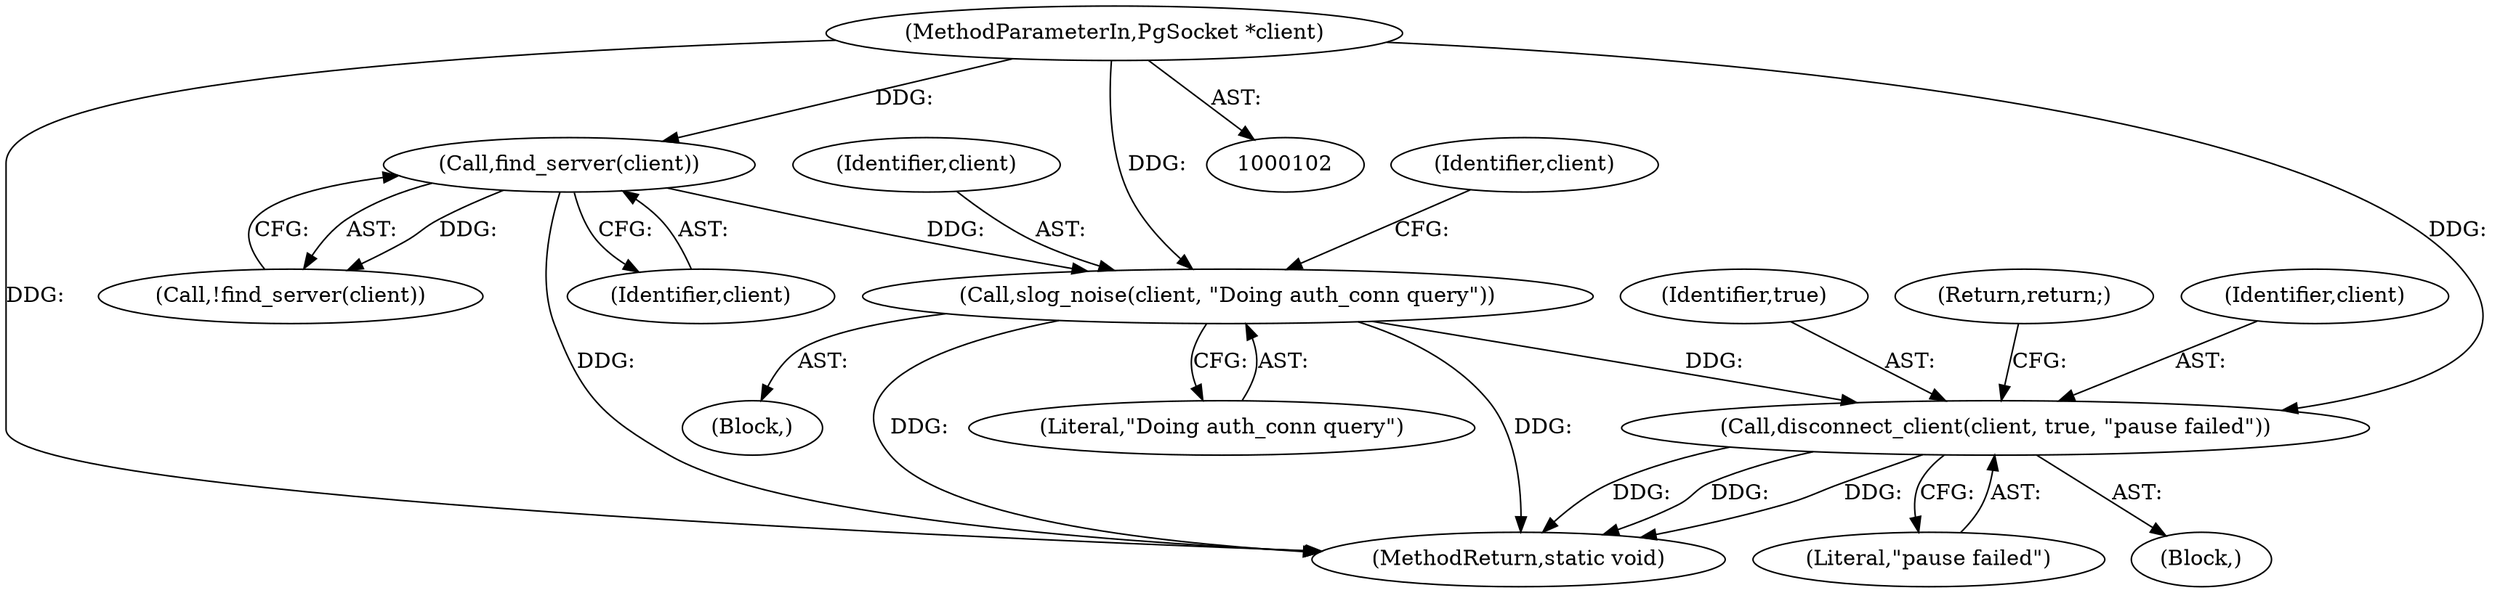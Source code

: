 digraph "0_pgbouncer_7ca3e5279d05fceb1e8a043c6f5b6f58dea3ed38@API" {
"1000157" [label="(Call,disconnect_client(client, true, \"pause failed\"))"];
"1000132" [label="(Call,slog_noise(client, \"Doing auth_conn query\"))"];
"1000123" [label="(Call,find_server(client))"];
"1000103" [label="(MethodParameterIn,PgSocket *client)"];
"1000160" [label="(Literal,\"pause failed\")"];
"1000123" [label="(Call,find_server(client))"];
"1000152" [label="(Block,)"];
"1000137" [label="(Identifier,client)"];
"1000132" [label="(Call,slog_noise(client, \"Doing auth_conn query\"))"];
"1000103" [label="(MethodParameterIn,PgSocket *client)"];
"1000105" [label="(Block,)"];
"1000133" [label="(Identifier,client)"];
"1000157" [label="(Call,disconnect_client(client, true, \"pause failed\"))"];
"1000202" [label="(MethodReturn,static void)"];
"1000134" [label="(Literal,\"Doing auth_conn query\")"];
"1000124" [label="(Identifier,client)"];
"1000122" [label="(Call,!find_server(client))"];
"1000159" [label="(Identifier,true)"];
"1000161" [label="(Return,return;)"];
"1000158" [label="(Identifier,client)"];
"1000157" -> "1000152"  [label="AST: "];
"1000157" -> "1000160"  [label="CFG: "];
"1000158" -> "1000157"  [label="AST: "];
"1000159" -> "1000157"  [label="AST: "];
"1000160" -> "1000157"  [label="AST: "];
"1000161" -> "1000157"  [label="CFG: "];
"1000157" -> "1000202"  [label="DDG: "];
"1000157" -> "1000202"  [label="DDG: "];
"1000157" -> "1000202"  [label="DDG: "];
"1000132" -> "1000157"  [label="DDG: "];
"1000103" -> "1000157"  [label="DDG: "];
"1000132" -> "1000105"  [label="AST: "];
"1000132" -> "1000134"  [label="CFG: "];
"1000133" -> "1000132"  [label="AST: "];
"1000134" -> "1000132"  [label="AST: "];
"1000137" -> "1000132"  [label="CFG: "];
"1000132" -> "1000202"  [label="DDG: "];
"1000132" -> "1000202"  [label="DDG: "];
"1000123" -> "1000132"  [label="DDG: "];
"1000103" -> "1000132"  [label="DDG: "];
"1000123" -> "1000122"  [label="AST: "];
"1000123" -> "1000124"  [label="CFG: "];
"1000124" -> "1000123"  [label="AST: "];
"1000122" -> "1000123"  [label="CFG: "];
"1000123" -> "1000202"  [label="DDG: "];
"1000123" -> "1000122"  [label="DDG: "];
"1000103" -> "1000123"  [label="DDG: "];
"1000103" -> "1000102"  [label="AST: "];
"1000103" -> "1000202"  [label="DDG: "];
}
